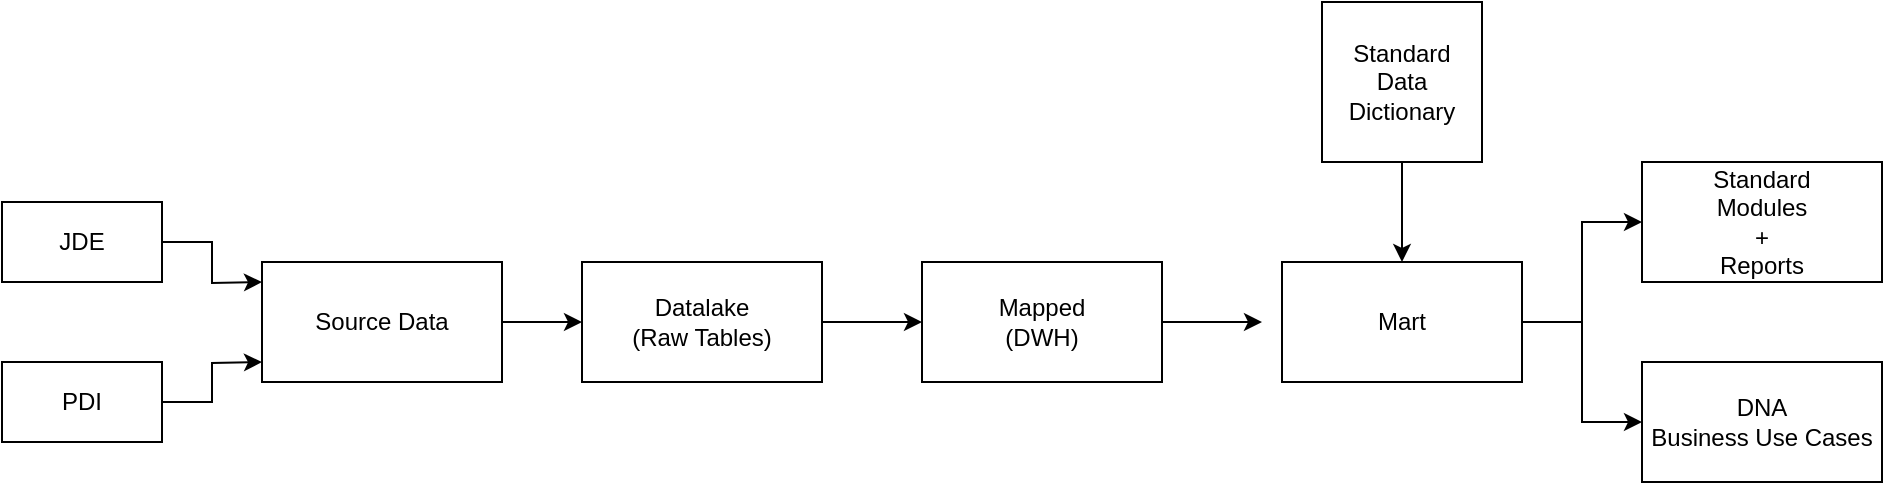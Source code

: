 <mxfile version="20.2.5" type="github">
  <diagram id="OGliMiqBsA5IcWy225d6" name="Page-1">
    <mxGraphModel dx="946" dy="504" grid="1" gridSize="10" guides="1" tooltips="1" connect="1" arrows="1" fold="1" page="1" pageScale="1" pageWidth="827" pageHeight="1169" math="0" shadow="0">
      <root>
        <mxCell id="0" />
        <mxCell id="1" parent="0" />
        <mxCell id="yVUGEOpDQnxqWXRC_j62-4" style="edgeStyle=orthogonalEdgeStyle;rounded=0;orthogonalLoop=1;jettySize=auto;html=1;" edge="1" parent="1" source="yVUGEOpDQnxqWXRC_j62-1">
          <mxGeometry relative="1" as="geometry">
            <mxPoint x="170" y="240" as="targetPoint" />
          </mxGeometry>
        </mxCell>
        <mxCell id="yVUGEOpDQnxqWXRC_j62-1" value="JDE" style="rounded=0;whiteSpace=wrap;html=1;" vertex="1" parent="1">
          <mxGeometry x="40" y="200" width="80" height="40" as="geometry" />
        </mxCell>
        <mxCell id="yVUGEOpDQnxqWXRC_j62-5" style="edgeStyle=orthogonalEdgeStyle;rounded=0;orthogonalLoop=1;jettySize=auto;html=1;" edge="1" parent="1" source="yVUGEOpDQnxqWXRC_j62-2">
          <mxGeometry relative="1" as="geometry">
            <mxPoint x="170" y="280" as="targetPoint" />
          </mxGeometry>
        </mxCell>
        <mxCell id="yVUGEOpDQnxqWXRC_j62-2" value="PDI" style="rounded=0;whiteSpace=wrap;html=1;" vertex="1" parent="1">
          <mxGeometry x="40" y="280" width="80" height="40" as="geometry" />
        </mxCell>
        <mxCell id="yVUGEOpDQnxqWXRC_j62-7" style="edgeStyle=orthogonalEdgeStyle;rounded=0;orthogonalLoop=1;jettySize=auto;html=1;" edge="1" parent="1" source="yVUGEOpDQnxqWXRC_j62-6">
          <mxGeometry relative="1" as="geometry">
            <mxPoint x="330" y="260" as="targetPoint" />
          </mxGeometry>
        </mxCell>
        <mxCell id="yVUGEOpDQnxqWXRC_j62-6" value="Source Data" style="rounded=0;whiteSpace=wrap;html=1;" vertex="1" parent="1">
          <mxGeometry x="170" y="230" width="120" height="60" as="geometry" />
        </mxCell>
        <mxCell id="yVUGEOpDQnxqWXRC_j62-10" style="edgeStyle=orthogonalEdgeStyle;rounded=0;orthogonalLoop=1;jettySize=auto;html=1;entryX=0;entryY=0.5;entryDx=0;entryDy=0;" edge="1" parent="1" source="yVUGEOpDQnxqWXRC_j62-8" target="yVUGEOpDQnxqWXRC_j62-9">
          <mxGeometry relative="1" as="geometry" />
        </mxCell>
        <mxCell id="yVUGEOpDQnxqWXRC_j62-8" value="Datalake&lt;br&gt;(Raw Tables)" style="rounded=0;whiteSpace=wrap;html=1;" vertex="1" parent="1">
          <mxGeometry x="330" y="230" width="120" height="60" as="geometry" />
        </mxCell>
        <mxCell id="yVUGEOpDQnxqWXRC_j62-11" style="edgeStyle=orthogonalEdgeStyle;rounded=0;orthogonalLoop=1;jettySize=auto;html=1;" edge="1" parent="1" source="yVUGEOpDQnxqWXRC_j62-9">
          <mxGeometry relative="1" as="geometry">
            <mxPoint x="670" y="260" as="targetPoint" />
          </mxGeometry>
        </mxCell>
        <mxCell id="yVUGEOpDQnxqWXRC_j62-9" value="Mapped&lt;br&gt;(DWH)" style="rounded=0;whiteSpace=wrap;html=1;" vertex="1" parent="1">
          <mxGeometry x="500" y="230" width="120" height="60" as="geometry" />
        </mxCell>
        <mxCell id="yVUGEOpDQnxqWXRC_j62-16" value="" style="edgeStyle=orthogonalEdgeStyle;rounded=0;orthogonalLoop=1;jettySize=auto;html=1;" edge="1" parent="1" source="yVUGEOpDQnxqWXRC_j62-12" target="yVUGEOpDQnxqWXRC_j62-15">
          <mxGeometry relative="1" as="geometry" />
        </mxCell>
        <mxCell id="yVUGEOpDQnxqWXRC_j62-18" value="" style="edgeStyle=orthogonalEdgeStyle;rounded=0;orthogonalLoop=1;jettySize=auto;html=1;" edge="1" parent="1" source="yVUGEOpDQnxqWXRC_j62-12" target="yVUGEOpDQnxqWXRC_j62-17">
          <mxGeometry relative="1" as="geometry" />
        </mxCell>
        <mxCell id="yVUGEOpDQnxqWXRC_j62-12" value="Mart" style="rounded=0;whiteSpace=wrap;html=1;" vertex="1" parent="1">
          <mxGeometry x="680" y="230" width="120" height="60" as="geometry" />
        </mxCell>
        <mxCell id="yVUGEOpDQnxqWXRC_j62-14" style="edgeStyle=orthogonalEdgeStyle;rounded=0;orthogonalLoop=1;jettySize=auto;html=1;entryX=0.5;entryY=0;entryDx=0;entryDy=0;" edge="1" parent="1" source="yVUGEOpDQnxqWXRC_j62-13" target="yVUGEOpDQnxqWXRC_j62-12">
          <mxGeometry relative="1" as="geometry" />
        </mxCell>
        <mxCell id="yVUGEOpDQnxqWXRC_j62-13" value="Standard&lt;br&gt;Data&lt;br&gt;Dictionary" style="whiteSpace=wrap;html=1;aspect=fixed;" vertex="1" parent="1">
          <mxGeometry x="700" y="100" width="80" height="80" as="geometry" />
        </mxCell>
        <mxCell id="yVUGEOpDQnxqWXRC_j62-15" value="Standard&lt;br&gt;Modules&lt;br&gt;+&lt;br&gt;Reports" style="rounded=0;whiteSpace=wrap;html=1;" vertex="1" parent="1">
          <mxGeometry x="860" y="180" width="120" height="60" as="geometry" />
        </mxCell>
        <mxCell id="yVUGEOpDQnxqWXRC_j62-17" value="DNA&lt;br&gt;Business Use Cases" style="whiteSpace=wrap;html=1;rounded=0;" vertex="1" parent="1">
          <mxGeometry x="860" y="280" width="120" height="60" as="geometry" />
        </mxCell>
      </root>
    </mxGraphModel>
  </diagram>
</mxfile>
